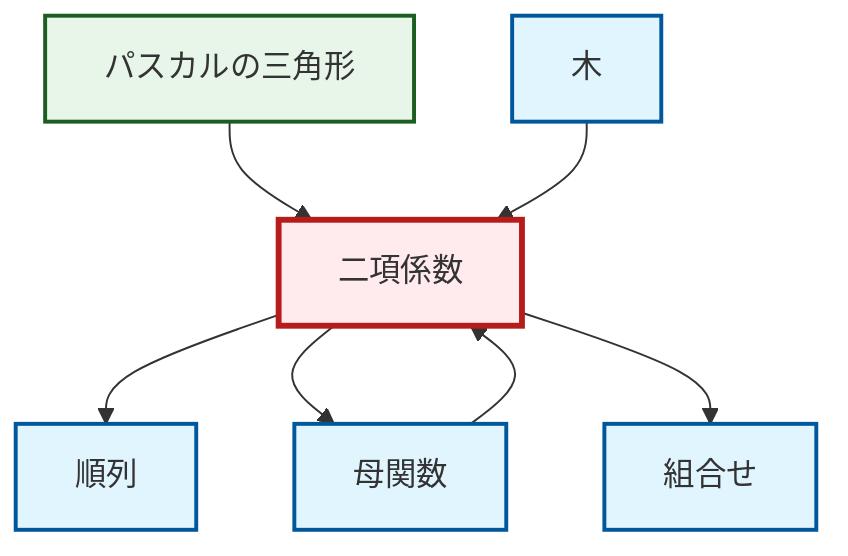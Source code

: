 graph TD
    classDef definition fill:#e1f5fe,stroke:#01579b,stroke-width:2px
    classDef theorem fill:#f3e5f5,stroke:#4a148c,stroke-width:2px
    classDef axiom fill:#fff3e0,stroke:#e65100,stroke-width:2px
    classDef example fill:#e8f5e9,stroke:#1b5e20,stroke-width:2px
    classDef current fill:#ffebee,stroke:#b71c1c,stroke-width:3px
    def-combination["組合せ"]:::definition
    def-permutation["順列"]:::definition
    def-tree["木"]:::definition
    def-binomial-coefficient["二項係数"]:::definition
    ex-pascals-triangle["パスカルの三角形"]:::example
    def-generating-function["母関数"]:::definition
    def-binomial-coefficient --> def-permutation
    def-binomial-coefficient --> def-generating-function
    ex-pascals-triangle --> def-binomial-coefficient
    def-tree --> def-binomial-coefficient
    def-binomial-coefficient --> def-combination
    def-generating-function --> def-binomial-coefficient
    class def-binomial-coefficient current